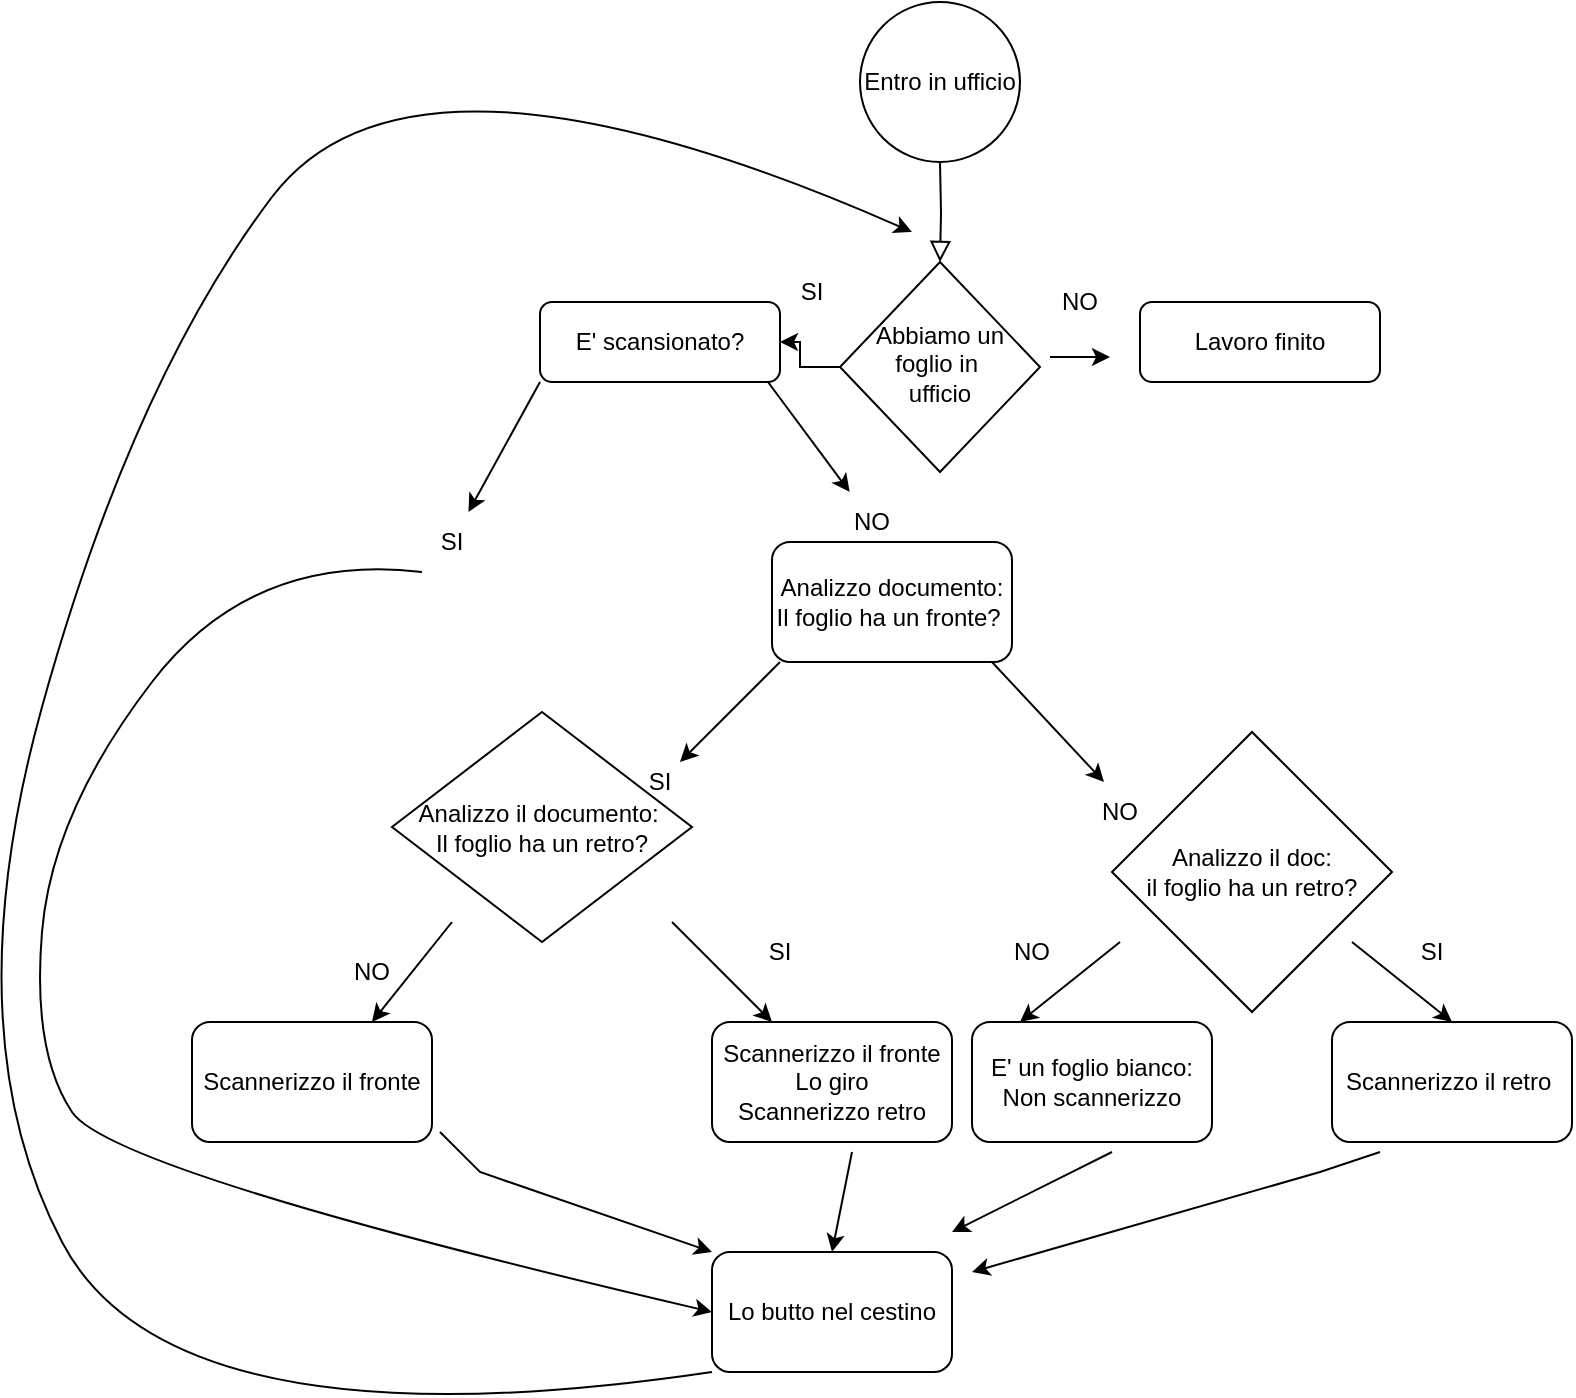<mxfile version="21.0.2" type="device"><diagram id="C5RBs43oDa-KdzZeNtuy" name="Page-1"><mxGraphModel dx="1867" dy="1063" grid="1" gridSize="10" guides="1" tooltips="1" connect="1" arrows="1" fold="1" page="1" pageScale="1" pageWidth="827" pageHeight="1169" math="0" shadow="0"><root><mxCell id="WIyWlLk6GJQsqaUBKTNV-0"/><mxCell id="WIyWlLk6GJQsqaUBKTNV-1" parent="WIyWlLk6GJQsqaUBKTNV-0"/><mxCell id="WIyWlLk6GJQsqaUBKTNV-2" value="" style="rounded=0;html=1;jettySize=auto;orthogonalLoop=1;fontSize=11;endArrow=block;endFill=0;endSize=8;strokeWidth=1;shadow=0;labelBackgroundColor=none;edgeStyle=orthogonalEdgeStyle;" parent="WIyWlLk6GJQsqaUBKTNV-1" target="WIyWlLk6GJQsqaUBKTNV-6" edge="1"><mxGeometry relative="1" as="geometry"><mxPoint x="494" y="95" as="sourcePoint"/></mxGeometry></mxCell><mxCell id="A6uZ5Z7r-yRFKRoTSsDi-1" value="" style="edgeStyle=orthogonalEdgeStyle;rounded=0;orthogonalLoop=1;jettySize=auto;html=1;" edge="1" parent="WIyWlLk6GJQsqaUBKTNV-1" source="WIyWlLk6GJQsqaUBKTNV-6" target="WIyWlLk6GJQsqaUBKTNV-12"><mxGeometry relative="1" as="geometry"/></mxCell><mxCell id="WIyWlLk6GJQsqaUBKTNV-6" value="Abbiamo un foglio in&amp;nbsp;&lt;br&gt;ufficio" style="rhombus;whiteSpace=wrap;html=1;shadow=0;fontFamily=Helvetica;fontSize=12;align=center;strokeWidth=1;spacing=6;spacingTop=-4;" parent="WIyWlLk6GJQsqaUBKTNV-1" vertex="1"><mxGeometry x="444" y="145" width="100" height="105" as="geometry"/></mxCell><mxCell id="WIyWlLk6GJQsqaUBKTNV-7" value="Lavoro finito" style="rounded=1;whiteSpace=wrap;html=1;fontSize=12;glass=0;strokeWidth=1;shadow=0;" parent="WIyWlLk6GJQsqaUBKTNV-1" vertex="1"><mxGeometry x="594" y="165" width="120" height="40" as="geometry"/></mxCell><mxCell id="WIyWlLk6GJQsqaUBKTNV-12" value="E' scansionato?" style="rounded=1;whiteSpace=wrap;html=1;fontSize=12;glass=0;strokeWidth=1;shadow=0;" parent="WIyWlLk6GJQsqaUBKTNV-1" vertex="1"><mxGeometry x="294" y="165" width="120" height="40" as="geometry"/></mxCell><mxCell id="A6uZ5Z7r-yRFKRoTSsDi-2" value="SI" style="text;html=1;strokeColor=none;fillColor=none;align=center;verticalAlign=middle;whiteSpace=wrap;rounded=0;" vertex="1" parent="WIyWlLk6GJQsqaUBKTNV-1"><mxGeometry x="400" y="145" width="60" height="30" as="geometry"/></mxCell><mxCell id="A6uZ5Z7r-yRFKRoTSsDi-4" value="" style="endArrow=classic;html=1;rounded=0;" edge="1" parent="WIyWlLk6GJQsqaUBKTNV-1" target="A6uZ5Z7r-yRFKRoTSsDi-5"><mxGeometry width="50" height="50" relative="1" as="geometry"><mxPoint x="294" y="205" as="sourcePoint"/><mxPoint x="254" y="255" as="targetPoint"/></mxGeometry></mxCell><mxCell id="A6uZ5Z7r-yRFKRoTSsDi-5" value="SI" style="text;html=1;strokeColor=none;fillColor=none;align=center;verticalAlign=middle;whiteSpace=wrap;rounded=0;" vertex="1" parent="WIyWlLk6GJQsqaUBKTNV-1"><mxGeometry x="220" y="270" width="60" height="30" as="geometry"/></mxCell><mxCell id="A6uZ5Z7r-yRFKRoTSsDi-8" value="Lo butto nel cestino" style="rounded=1;whiteSpace=wrap;html=1;" vertex="1" parent="WIyWlLk6GJQsqaUBKTNV-1"><mxGeometry x="380" y="640" width="120" height="60" as="geometry"/></mxCell><mxCell id="A6uZ5Z7r-yRFKRoTSsDi-9" value="" style="endArrow=classic;html=1;rounded=0;" edge="1" parent="WIyWlLk6GJQsqaUBKTNV-1" target="A6uZ5Z7r-yRFKRoTSsDi-10"><mxGeometry width="50" height="50" relative="1" as="geometry"><mxPoint x="408" y="205" as="sourcePoint"/><mxPoint x="460" y="275" as="targetPoint"/><Array as="points"/></mxGeometry></mxCell><mxCell id="A6uZ5Z7r-yRFKRoTSsDi-10" value="NO&lt;br&gt;" style="text;html=1;strokeColor=none;fillColor=none;align=center;verticalAlign=middle;whiteSpace=wrap;rounded=0;" vertex="1" parent="WIyWlLk6GJQsqaUBKTNV-1"><mxGeometry x="430" y="260" width="60" height="30" as="geometry"/></mxCell><mxCell id="A6uZ5Z7r-yRFKRoTSsDi-11" value="Analizzo documento:&lt;br&gt;Il foglio ha un fronte?&amp;nbsp;" style="rounded=1;whiteSpace=wrap;html=1;" vertex="1" parent="WIyWlLk6GJQsqaUBKTNV-1"><mxGeometry x="410" y="285" width="120" height="60" as="geometry"/></mxCell><mxCell id="A6uZ5Z7r-yRFKRoTSsDi-13" value="" style="endArrow=classic;html=1;rounded=0;" edge="1" parent="WIyWlLk6GJQsqaUBKTNV-1"><mxGeometry width="50" height="50" relative="1" as="geometry"><mxPoint x="520" y="345" as="sourcePoint"/><mxPoint x="576" y="405" as="targetPoint"/><Array as="points"/></mxGeometry></mxCell><mxCell id="A6uZ5Z7r-yRFKRoTSsDi-14" value="" style="endArrow=classic;html=1;rounded=0;" edge="1" parent="WIyWlLk6GJQsqaUBKTNV-1"><mxGeometry width="50" height="50" relative="1" as="geometry"><mxPoint x="414" y="345" as="sourcePoint"/><mxPoint x="364" y="395" as="targetPoint"/></mxGeometry></mxCell><mxCell id="A6uZ5Z7r-yRFKRoTSsDi-15" value="SI" style="text;html=1;strokeColor=none;fillColor=none;align=center;verticalAlign=middle;whiteSpace=wrap;rounded=0;" vertex="1" parent="WIyWlLk6GJQsqaUBKTNV-1"><mxGeometry x="324" y="390" width="60" height="30" as="geometry"/></mxCell><mxCell id="A6uZ5Z7r-yRFKRoTSsDi-16" value="NO" style="text;html=1;strokeColor=none;fillColor=none;align=center;verticalAlign=middle;whiteSpace=wrap;rounded=0;" vertex="1" parent="WIyWlLk6GJQsqaUBKTNV-1"><mxGeometry x="554" y="405" width="60" height="30" as="geometry"/></mxCell><mxCell id="A6uZ5Z7r-yRFKRoTSsDi-18" value="Entro in ufficio" style="ellipse;whiteSpace=wrap;html=1;aspect=fixed;" vertex="1" parent="WIyWlLk6GJQsqaUBKTNV-1"><mxGeometry x="454" y="15" width="80" height="80" as="geometry"/></mxCell><mxCell id="A6uZ5Z7r-yRFKRoTSsDi-19" style="edgeStyle=orthogonalEdgeStyle;rounded=0;orthogonalLoop=1;jettySize=auto;html=1;exitX=0.25;exitY=1;exitDx=0;exitDy=0;entryX=0.75;entryY=1;entryDx=0;entryDy=0;" edge="1" parent="WIyWlLk6GJQsqaUBKTNV-1"><mxGeometry relative="1" as="geometry"><mxPoint x="549" y="192.5" as="sourcePoint"/><mxPoint x="579" y="192.5" as="targetPoint"/></mxGeometry></mxCell><mxCell id="A6uZ5Z7r-yRFKRoTSsDi-21" value="" style="endArrow=classic;html=1;rounded=0;" edge="1" parent="WIyWlLk6GJQsqaUBKTNV-1"><mxGeometry width="50" height="50" relative="1" as="geometry"><mxPoint x="360" y="475" as="sourcePoint"/><mxPoint x="410" y="525" as="targetPoint"/></mxGeometry></mxCell><mxCell id="A6uZ5Z7r-yRFKRoTSsDi-22" value="" style="endArrow=classic;html=1;rounded=0;" edge="1" parent="WIyWlLk6GJQsqaUBKTNV-1"><mxGeometry width="50" height="50" relative="1" as="geometry"><mxPoint x="250" y="475" as="sourcePoint"/><mxPoint x="210" y="525" as="targetPoint"/></mxGeometry></mxCell><mxCell id="A6uZ5Z7r-yRFKRoTSsDi-24" value="Scannerizzo il fronte&lt;br&gt;Lo giro&lt;br&gt;Scannerizzo retro" style="rounded=1;whiteSpace=wrap;html=1;" vertex="1" parent="WIyWlLk6GJQsqaUBKTNV-1"><mxGeometry x="380" y="525" width="120" height="60" as="geometry"/></mxCell><mxCell id="A6uZ5Z7r-yRFKRoTSsDi-25" value="Scannerizzo il fronte" style="rounded=1;whiteSpace=wrap;html=1;" vertex="1" parent="WIyWlLk6GJQsqaUBKTNV-1"><mxGeometry x="120" y="525" width="120" height="60" as="geometry"/></mxCell><mxCell id="A6uZ5Z7r-yRFKRoTSsDi-26" value="NO" style="text;html=1;strokeColor=none;fillColor=none;align=center;verticalAlign=middle;whiteSpace=wrap;rounded=0;" vertex="1" parent="WIyWlLk6GJQsqaUBKTNV-1"><mxGeometry x="180" y="485" width="60" height="30" as="geometry"/></mxCell><mxCell id="A6uZ5Z7r-yRFKRoTSsDi-27" value="SI" style="text;html=1;strokeColor=none;fillColor=none;align=center;verticalAlign=middle;whiteSpace=wrap;rounded=0;" vertex="1" parent="WIyWlLk6GJQsqaUBKTNV-1"><mxGeometry x="384" y="475" width="60" height="30" as="geometry"/></mxCell><mxCell id="A6uZ5Z7r-yRFKRoTSsDi-29" value="E' un foglio bianco:&lt;br&gt;Non scannerizzo" style="rounded=1;whiteSpace=wrap;html=1;" vertex="1" parent="WIyWlLk6GJQsqaUBKTNV-1"><mxGeometry x="510" y="525" width="120" height="60" as="geometry"/></mxCell><mxCell id="A6uZ5Z7r-yRFKRoTSsDi-30" value="Scannerizzo il retro&amp;nbsp;" style="rounded=1;whiteSpace=wrap;html=1;" vertex="1" parent="WIyWlLk6GJQsqaUBKTNV-1"><mxGeometry x="690" y="525" width="120" height="60" as="geometry"/></mxCell><mxCell id="A6uZ5Z7r-yRFKRoTSsDi-31" value="" style="endArrow=classic;html=1;rounded=0;" edge="1" parent="WIyWlLk6GJQsqaUBKTNV-1"><mxGeometry relative="1" as="geometry"><mxPoint x="584" y="485" as="sourcePoint"/><mxPoint x="534" y="525" as="targetPoint"/></mxGeometry></mxCell><mxCell id="A6uZ5Z7r-yRFKRoTSsDi-33" value="" style="endArrow=classic;html=1;rounded=0;" edge="1" parent="WIyWlLk6GJQsqaUBKTNV-1"><mxGeometry width="50" height="50" relative="1" as="geometry"><mxPoint x="700" y="485" as="sourcePoint"/><mxPoint x="750" y="525" as="targetPoint"/></mxGeometry></mxCell><mxCell id="A6uZ5Z7r-yRFKRoTSsDi-34" value="NO" style="text;html=1;strokeColor=none;fillColor=none;align=center;verticalAlign=middle;whiteSpace=wrap;rounded=0;" vertex="1" parent="WIyWlLk6GJQsqaUBKTNV-1"><mxGeometry x="510" y="475" width="60" height="30" as="geometry"/></mxCell><mxCell id="A6uZ5Z7r-yRFKRoTSsDi-35" value="SI" style="text;html=1;strokeColor=none;fillColor=none;align=center;verticalAlign=middle;whiteSpace=wrap;rounded=0;" vertex="1" parent="WIyWlLk6GJQsqaUBKTNV-1"><mxGeometry x="710" y="475" width="60" height="30" as="geometry"/></mxCell><mxCell id="A6uZ5Z7r-yRFKRoTSsDi-43" value="" style="curved=1;endArrow=classic;html=1;rounded=0;exitX=0;exitY=1;exitDx=0;exitDy=0;" edge="1" parent="WIyWlLk6GJQsqaUBKTNV-1" source="A6uZ5Z7r-yRFKRoTSsDi-8"><mxGeometry width="50" height="50" relative="1" as="geometry"><mxPoint x="230" y="740" as="sourcePoint"/><mxPoint x="480" y="130" as="targetPoint"/><Array as="points"><mxPoint x="110" y="740"/><mxPoint y="530"/><mxPoint x="90" y="205"/><mxPoint x="230" y="20"/></Array></mxGeometry></mxCell><mxCell id="A6uZ5Z7r-yRFKRoTSsDi-44" value="Analizzo il documento:&amp;nbsp;&lt;br&gt;Il foglio ha un retro?" style="rhombus;whiteSpace=wrap;html=1;" vertex="1" parent="WIyWlLk6GJQsqaUBKTNV-1"><mxGeometry x="220" y="370" width="150" height="115" as="geometry"/></mxCell><mxCell id="A6uZ5Z7r-yRFKRoTSsDi-45" value="Analizzo il doc:&lt;br&gt;il foglio ha un retro?" style="rhombus;whiteSpace=wrap;html=1;" vertex="1" parent="WIyWlLk6GJQsqaUBKTNV-1"><mxGeometry x="580" y="380" width="140" height="140" as="geometry"/></mxCell><mxCell id="A6uZ5Z7r-yRFKRoTSsDi-46" value="" style="curved=1;endArrow=classic;html=1;rounded=0;exitX=0.25;exitY=1;exitDx=0;exitDy=0;entryX=0;entryY=0.5;entryDx=0;entryDy=0;" edge="1" parent="WIyWlLk6GJQsqaUBKTNV-1" source="A6uZ5Z7r-yRFKRoTSsDi-5" target="A6uZ5Z7r-yRFKRoTSsDi-8"><mxGeometry width="50" height="50" relative="1" as="geometry"><mxPoint x="150" y="340" as="sourcePoint"/><mxPoint x="130" y="640" as="targetPoint"/><Array as="points"><mxPoint x="150" y="290"/><mxPoint x="50" y="420"/><mxPoint x="40" y="540"/><mxPoint x="80" y="600"/></Array></mxGeometry></mxCell><mxCell id="A6uZ5Z7r-yRFKRoTSsDi-47" value="" style="endArrow=classic;html=1;rounded=0;" edge="1" parent="WIyWlLk6GJQsqaUBKTNV-1"><mxGeometry width="50" height="50" relative="1" as="geometry"><mxPoint x="714" y="590" as="sourcePoint"/><mxPoint x="510" y="650" as="targetPoint"/><Array as="points"><mxPoint x="684" y="600"/></Array></mxGeometry></mxCell><mxCell id="A6uZ5Z7r-yRFKRoTSsDi-49" value="" style="endArrow=classic;html=1;rounded=0;entryX=0;entryY=0;entryDx=0;entryDy=0;" edge="1" parent="WIyWlLk6GJQsqaUBKTNV-1" target="A6uZ5Z7r-yRFKRoTSsDi-8"><mxGeometry width="50" height="50" relative="1" as="geometry"><mxPoint x="244" y="580" as="sourcePoint"/><mxPoint x="294" y="630" as="targetPoint"/><Array as="points"><mxPoint x="264" y="600"/></Array></mxGeometry></mxCell><mxCell id="A6uZ5Z7r-yRFKRoTSsDi-52" value="" style="endArrow=classic;html=1;rounded=0;entryX=0.5;entryY=0;entryDx=0;entryDy=0;" edge="1" parent="WIyWlLk6GJQsqaUBKTNV-1" target="A6uZ5Z7r-yRFKRoTSsDi-8"><mxGeometry width="50" height="50" relative="1" as="geometry"><mxPoint x="450" y="590" as="sourcePoint"/><mxPoint x="494" y="560" as="targetPoint"/></mxGeometry></mxCell><mxCell id="A6uZ5Z7r-yRFKRoTSsDi-57" value="NO" style="text;html=1;strokeColor=none;fillColor=none;align=center;verticalAlign=middle;whiteSpace=wrap;rounded=0;" vertex="1" parent="WIyWlLk6GJQsqaUBKTNV-1"><mxGeometry x="534" y="150" width="60" height="30" as="geometry"/></mxCell><mxCell id="A6uZ5Z7r-yRFKRoTSsDi-58" value="" style="endArrow=classic;html=1;rounded=0;" edge="1" parent="WIyWlLk6GJQsqaUBKTNV-1"><mxGeometry width="50" height="50" relative="1" as="geometry"><mxPoint x="580" y="590" as="sourcePoint"/><mxPoint x="500" y="630" as="targetPoint"/></mxGeometry></mxCell></root></mxGraphModel></diagram></mxfile>